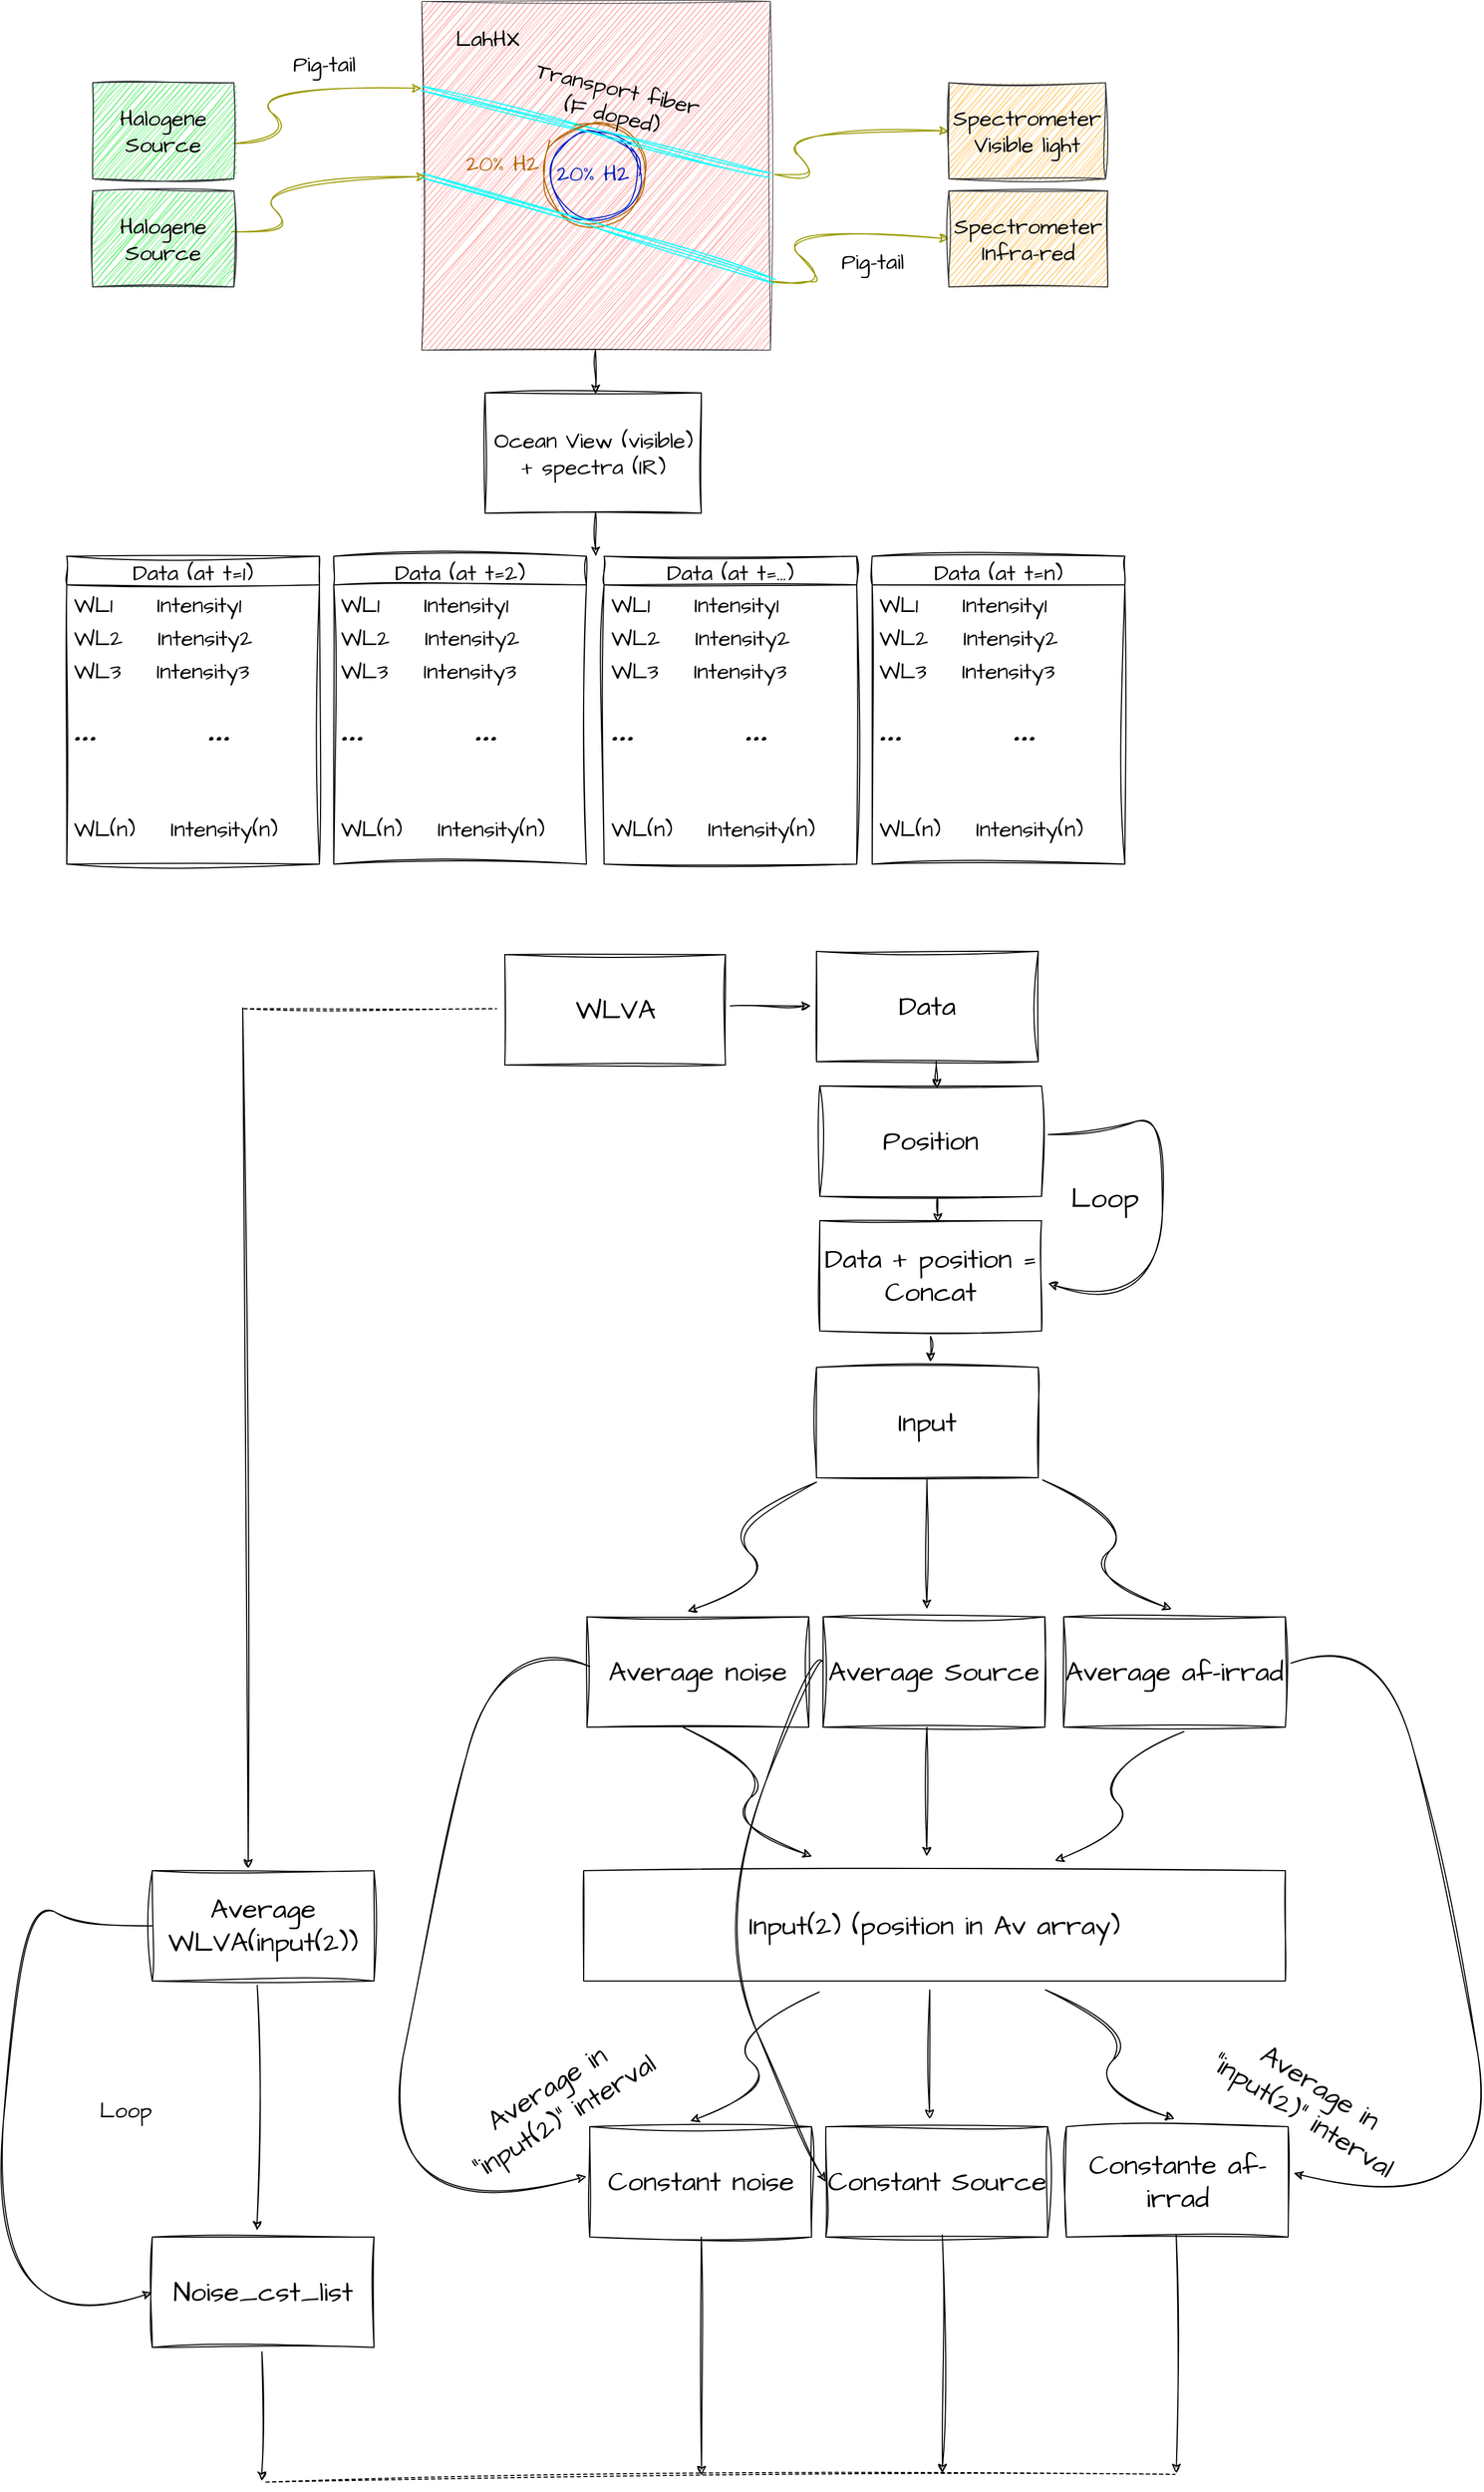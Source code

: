 <mxfile version="21.6.2" type="github">
  <diagram name="Page-1" id="1OkXnoBN4lo6xH4HQfAN">
    <mxGraphModel dx="1900" dy="1209" grid="0" gridSize="10" guides="1" tooltips="1" connect="1" arrows="1" fold="1" page="0" pageScale="1" pageWidth="850" pageHeight="1100" math="0" shadow="0">
      <root>
        <mxCell id="0" />
        <mxCell id="1" parent="0" />
        <mxCell id="of4Ct_fe_6J6juPlIohh-6" value="" style="whiteSpace=wrap;html=1;aspect=fixed;sketch=1;hachureGap=4;jiggle=2;curveFitting=1;fontFamily=Architects Daughter;fontSource=https%3A%2F%2Ffonts.googleapis.com%2Fcss%3Ffamily%3DArchitects%2BDaughter;fontSize=20;fillColor=#ff2d2d;strokeWidth=0.5;" parent="1" vertex="1">
          <mxGeometry x="291" y="-36" width="316" height="316" as="geometry" />
        </mxCell>
        <mxCell id="of4Ct_fe_6J6juPlIohh-7" value="" style="curved=1;endArrow=classic;html=1;rounded=0;sketch=1;hachureGap=4;jiggle=2;curveFitting=1;fontFamily=Architects Daughter;fontSource=https%3A%2F%2Ffonts.googleapis.com%2Fcss%3Ffamily%3DArchitects%2BDaughter;fontSize=16;entryX=0;entryY=0.25;entryDx=0;entryDy=0;exitX=1;exitY=0.632;exitDx=0;exitDy=0;exitPerimeter=0;fillColor=#0050ef;strokeColor=#999900;" parent="1" source="of4Ct_fe_6J6juPlIohh-12" target="of4Ct_fe_6J6juPlIohh-6" edge="1">
          <mxGeometry width="50" height="50" relative="1" as="geometry">
            <mxPoint x="130" y="90" as="sourcePoint" />
            <mxPoint x="180" y="40" as="targetPoint" />
            <Array as="points">
              <mxPoint x="180" y="90" />
              <mxPoint x="130" y="40" />
            </Array>
          </mxGeometry>
        </mxCell>
        <mxCell id="of4Ct_fe_6J6juPlIohh-8" value="" style="curved=1;endArrow=classic;html=1;rounded=0;sketch=1;hachureGap=4;jiggle=2;curveFitting=1;fontFamily=Architects Daughter;fontSource=https%3A%2F%2Ffonts.googleapis.com%2Fcss%3Ffamily%3DArchitects%2BDaughter;fontSize=16;exitX=0.984;exitY=0.425;exitDx=0;exitDy=0;exitPerimeter=0;fillColor=#fad7ac;strokeColor=#999900;" parent="1" source="of4Ct_fe_6J6juPlIohh-13" edge="1">
          <mxGeometry width="50" height="50" relative="1" as="geometry">
            <mxPoint x="132" y="177" as="sourcePoint" />
            <mxPoint x="295" y="123" as="targetPoint" />
            <Array as="points">
              <mxPoint x="182" y="177" />
              <mxPoint x="132" y="127" />
            </Array>
          </mxGeometry>
        </mxCell>
        <mxCell id="of4Ct_fe_6J6juPlIohh-10" value="" style="curved=1;endArrow=classic;html=1;rounded=0;sketch=1;hachureGap=4;jiggle=2;curveFitting=1;fontFamily=Architects Daughter;fontSource=https%3A%2F%2Ffonts.googleapis.com%2Fcss%3Ffamily%3DArchitects%2BDaughter;fontSize=16;entryX=0;entryY=0.5;entryDx=0;entryDy=0;fillColor=#0050ef;strokeColor=#999900;" parent="1" target="of4Ct_fe_6J6juPlIohh-14" edge="1">
          <mxGeometry width="50" height="50" relative="1" as="geometry">
            <mxPoint x="611" y="121" as="sourcePoint" />
            <mxPoint x="769" y="82" as="targetPoint" />
            <Array as="points">
              <mxPoint x="658" y="129" />
              <mxPoint x="608" y="79" />
            </Array>
          </mxGeometry>
        </mxCell>
        <mxCell id="of4Ct_fe_6J6juPlIohh-11" value="" style="curved=1;endArrow=classic;html=1;rounded=0;sketch=1;hachureGap=4;jiggle=2;curveFitting=1;fontFamily=Architects Daughter;fontSource=https%3A%2F%2Ffonts.googleapis.com%2Fcss%3Ffamily%3DArchitects%2BDaughter;fontSize=16;entryX=0;entryY=0.5;entryDx=0;entryDy=0;fillColor=#fad7ac;strokeColor=#999900;" parent="1" target="of4Ct_fe_6J6juPlIohh-15" edge="1">
          <mxGeometry width="50" height="50" relative="1" as="geometry">
            <mxPoint x="607" y="218" as="sourcePoint" />
            <mxPoint x="768" y="171" as="targetPoint" />
            <Array as="points">
              <mxPoint x="628" y="218" />
              <mxPoint x="657" y="218" />
              <mxPoint x="607" y="168" />
            </Array>
          </mxGeometry>
        </mxCell>
        <mxCell id="of4Ct_fe_6J6juPlIohh-12" value="&lt;div&gt;Halogene&lt;/div&gt;&lt;div&gt;&lt;div&gt;Source&lt;/div&gt;&lt;/div&gt;" style="rounded=0;whiteSpace=wrap;html=1;sketch=1;hachureGap=4;jiggle=2;curveFitting=1;fontFamily=Architects Daughter;fontSource=https%3A%2F%2Ffonts.googleapis.com%2Fcss%3Ffamily%3DArchitects%2BDaughter;fontSize=20;fillColor=#28EB42;strokeColor=#36393d;" parent="1" vertex="1">
          <mxGeometry x="-7" y="38" width="128" height="87" as="geometry" />
        </mxCell>
        <mxCell id="of4Ct_fe_6J6juPlIohh-13" value="&lt;div&gt;Halogene&lt;/div&gt;&lt;div&gt;&lt;div&gt;Source&lt;/div&gt;&lt;/div&gt;" style="rounded=0;whiteSpace=wrap;html=1;sketch=1;hachureGap=4;jiggle=2;curveFitting=1;fontFamily=Architects Daughter;fontSource=https%3A%2F%2Ffonts.googleapis.com%2Fcss%3Ffamily%3DArchitects%2BDaughter;fontSize=20;fillColor=#28EB42;strokeColor=#36393d;" parent="1" vertex="1">
          <mxGeometry x="-7" y="136" width="128" height="87" as="geometry" />
        </mxCell>
        <mxCell id="of4Ct_fe_6J6juPlIohh-14" value="&lt;div&gt;Spectrometer&lt;/div&gt;&lt;div&gt;Visible light&lt;br&gt;&lt;/div&gt;" style="rounded=0;whiteSpace=wrap;html=1;sketch=1;hachureGap=4;jiggle=2;curveFitting=1;fontFamily=Architects Daughter;fontSource=https%3A%2F%2Ffonts.googleapis.com%2Fcss%3Ffamily%3DArchitects%2BDaughter;fontSize=20;fillColor=#FFB83D;strokeColor=#36393d;" parent="1" vertex="1">
          <mxGeometry x="769" y="38" width="142" height="87" as="geometry" />
        </mxCell>
        <mxCell id="of4Ct_fe_6J6juPlIohh-15" value="&lt;div&gt;Spectrometer&lt;/div&gt;&lt;div&gt;Infra-red&lt;br&gt;&lt;/div&gt;" style="rounded=0;whiteSpace=wrap;html=1;sketch=1;hachureGap=4;jiggle=2;curveFitting=1;fontFamily=Architects Daughter;fontSource=https%3A%2F%2Ffonts.googleapis.com%2Fcss%3Ffamily%3DArchitects%2BDaughter;fontSize=20;fillColor=#FFB83D;strokeColor=#36393d;" parent="1" vertex="1">
          <mxGeometry x="769" y="136" width="144" height="87" as="geometry" />
        </mxCell>
        <mxCell id="of4Ct_fe_6J6juPlIohh-17" value="LahHX" style="rounded=0;whiteSpace=wrap;html=1;sketch=1;hachureGap=4;jiggle=2;curveFitting=1;fontFamily=Architects Daughter;fontSource=https%3A%2F%2Ffonts.googleapis.com%2Fcss%3Ffamily%3DArchitects%2BDaughter;fontSize=20;fillColor=none;strokeColor=none;" parent="1" vertex="1">
          <mxGeometry x="291" y="-32" width="120" height="60" as="geometry" />
        </mxCell>
        <mxCell id="of4Ct_fe_6J6juPlIohh-18" value="" style="ellipse;whiteSpace=wrap;html=1;aspect=fixed;sketch=1;hachureGap=4;jiggle=2;curveFitting=1;fontFamily=Architects Daughter;fontSource=https%3A%2F%2Ffonts.googleapis.com%2Fcss%3Ffamily%3DArchitects%2BDaughter;fontSize=20;fillColor=none;fontColor=#ffffff;strokeColor=#001DBC;" parent="1" vertex="1">
          <mxGeometry x="409" y="82" width="80" height="80" as="geometry" />
        </mxCell>
        <mxCell id="of4Ct_fe_6J6juPlIohh-19" value="" style="shape=link;html=1;rounded=0;sketch=1;hachureGap=4;jiggle=2;curveFitting=1;fontFamily=Architects Daughter;fontSource=https%3A%2F%2Ffonts.googleapis.com%2Fcss%3Ffamily%3DArchitects%2BDaughter;fontSize=16;entryX=0.5;entryY=0;entryDx=0;entryDy=0;fillColor=#e51400;strokeColor=#00FFFF;" parent="1" target="of4Ct_fe_6J6juPlIohh-18" edge="1">
          <mxGeometry width="100" relative="1" as="geometry">
            <mxPoint x="291" y="43" as="sourcePoint" />
            <mxPoint x="391" y="43" as="targetPoint" />
          </mxGeometry>
        </mxCell>
        <mxCell id="of4Ct_fe_6J6juPlIohh-22" value="" style="ellipse;whiteSpace=wrap;html=1;aspect=fixed;sketch=1;hachureGap=4;jiggle=2;curveFitting=1;fontFamily=Architects Daughter;fontSource=https%3A%2F%2Ffonts.googleapis.com%2Fcss%3Ffamily%3DArchitects%2BDaughter;fontSize=20;fillColor=none;strokeColor=#b46504;" parent="1" vertex="1">
          <mxGeometry x="400.5" y="74" width="92.25" height="92.25" as="geometry" />
        </mxCell>
        <mxCell id="of4Ct_fe_6J6juPlIohh-23" value="" style="shape=link;html=1;rounded=0;sketch=1;hachureGap=4;jiggle=2;curveFitting=1;fontFamily=Architects Daughter;fontSource=https%3A%2F%2Ffonts.googleapis.com%2Fcss%3Ffamily%3DArchitects%2BDaughter;fontSize=16;entryX=0.5;entryY=1;entryDx=0;entryDy=0;fillColor=#e51400;strokeColor=#00FFFF;exitX=0;exitY=0.5;exitDx=0;exitDy=0;" parent="1" source="of4Ct_fe_6J6juPlIohh-6" target="of4Ct_fe_6J6juPlIohh-22" edge="1">
          <mxGeometry width="100" relative="1" as="geometry">
            <mxPoint x="288" y="130" as="sourcePoint" />
            <mxPoint x="446" y="169" as="targetPoint" />
          </mxGeometry>
        </mxCell>
        <mxCell id="of4Ct_fe_6J6juPlIohh-24" value="" style="shape=link;html=1;rounded=0;sketch=1;hachureGap=4;jiggle=2;curveFitting=1;fontFamily=Architects Daughter;fontSource=https%3A%2F%2Ffonts.googleapis.com%2Fcss%3Ffamily%3DArchitects%2BDaughter;fontSize=16;entryX=1.013;entryY=0.804;entryDx=0;entryDy=0;fillColor=#e51400;strokeColor=#00FFFF;exitX=0.5;exitY=1;exitDx=0;exitDy=0;entryPerimeter=0;" parent="1" source="of4Ct_fe_6J6juPlIohh-22" target="of4Ct_fe_6J6juPlIohh-6" edge="1">
          <mxGeometry width="100" relative="1" as="geometry">
            <mxPoint x="437" y="166.25" as="sourcePoint" />
            <mxPoint x="591" y="210.25" as="targetPoint" />
          </mxGeometry>
        </mxCell>
        <mxCell id="of4Ct_fe_6J6juPlIohh-25" value="" style="shape=link;html=1;rounded=0;sketch=1;hachureGap=4;jiggle=2;curveFitting=1;fontFamily=Architects Daughter;fontSource=https%3A%2F%2Ffonts.googleapis.com%2Fcss%3Ffamily%3DArchitects%2BDaughter;fontSize=16;entryX=1;entryY=0.5;entryDx=0;entryDy=0;fillColor=#e51400;strokeColor=#00FFFF;" parent="1" target="of4Ct_fe_6J6juPlIohh-6" edge="1">
          <mxGeometry width="100" relative="1" as="geometry">
            <mxPoint x="441" y="80" as="sourcePoint" />
            <mxPoint x="607" y="44" as="targetPoint" />
          </mxGeometry>
        </mxCell>
        <mxCell id="of4Ct_fe_6J6juPlIohh-26" value="&lt;font color=&quot;#001dbc&quot;&gt;20% H2&lt;/font&gt;" style="text;html=1;strokeColor=none;fillColor=none;align=center;verticalAlign=middle;whiteSpace=wrap;rounded=0;fontSize=20;fontFamily=Architects Daughter;" parent="1" vertex="1">
          <mxGeometry x="400.5" y="93.63" width="91" height="53" as="geometry" />
        </mxCell>
        <mxCell id="of4Ct_fe_6J6juPlIohh-27" value="&lt;div&gt;&lt;font color=&quot;#b46504&quot;&gt;20% H2&lt;/font&gt;&lt;br&gt;&lt;/div&gt;" style="text;html=1;strokeColor=none;fillColor=none;align=center;verticalAlign=middle;whiteSpace=wrap;rounded=0;fontSize=20;fontFamily=Architects Daughter;" parent="1" vertex="1">
          <mxGeometry x="318.5" y="93.63" width="90.5" height="34" as="geometry" />
        </mxCell>
        <mxCell id="CZ60xeAcuP9uUxkzPjt6-6" value="Transport fiber (F doped)" style="text;html=1;strokeColor=none;fillColor=none;align=center;verticalAlign=middle;whiteSpace=wrap;rounded=0;fontSize=20;fontFamily=Architects Daughter;direction=west;rotation=13;" vertex="1" parent="1">
          <mxGeometry x="383" y="40" width="167" height="30" as="geometry" />
        </mxCell>
        <mxCell id="CZ60xeAcuP9uUxkzPjt6-7" value="Pig-tail" style="text;html=1;strokeColor=none;fillColor=none;align=center;verticalAlign=middle;whiteSpace=wrap;rounded=0;fontSize=20;fontFamily=Architects Daughter;" vertex="1" parent="1">
          <mxGeometry x="173" y="6" width="60" height="30" as="geometry" />
        </mxCell>
        <mxCell id="CZ60xeAcuP9uUxkzPjt6-8" value="Pig-tail" style="text;html=1;strokeColor=none;fillColor=none;align=center;verticalAlign=middle;whiteSpace=wrap;rounded=0;fontSize=20;fontFamily=Architects Daughter;" vertex="1" parent="1">
          <mxGeometry x="670" y="185" width="60" height="30" as="geometry" />
        </mxCell>
        <mxCell id="CZ60xeAcuP9uUxkzPjt6-35" value="Data (at t=1)" style="swimlane;fontStyle=0;childLayout=stackLayout;horizontal=1;startSize=26;horizontalStack=0;resizeParent=1;resizeParentMax=0;resizeLast=0;collapsible=1;marginBottom=0;align=center;fontSize=20;sketch=1;hachureGap=4;jiggle=2;curveFitting=1;fontFamily=Architects Daughter;fontSource=https%3A%2F%2Ffonts.googleapis.com%2Fcss%3Ffamily%3DArchitects%2BDaughter;" vertex="1" parent="1">
          <mxGeometry x="-30.5" y="467" width="229" height="279" as="geometry">
            <mxRectangle x="308" y="326" width="172" height="36" as="alternateBounds" />
          </mxGeometry>
        </mxCell>
        <mxCell id="CZ60xeAcuP9uUxkzPjt6-36" value="WL1&amp;nbsp;&amp;nbsp;&amp;nbsp;&amp;nbsp; Intensity1" style="text;strokeColor=none;fillColor=none;spacingLeft=4;spacingRight=4;overflow=hidden;rotatable=0;points=[[0,0.5],[1,0.5]];portConstraint=eastwest;fontSize=20;whiteSpace=wrap;html=1;fontFamily=Architects Daughter;" vertex="1" parent="CZ60xeAcuP9uUxkzPjt6-35">
          <mxGeometry y="26" width="229" height="30" as="geometry" />
        </mxCell>
        <mxCell id="CZ60xeAcuP9uUxkzPjt6-37" value="WL2 &amp;nbsp;&amp;nbsp; Intensity2" style="text;strokeColor=none;fillColor=none;spacingLeft=4;spacingRight=4;overflow=hidden;rotatable=0;points=[[0,0.5],[1,0.5]];portConstraint=eastwest;fontSize=20;whiteSpace=wrap;html=1;fontFamily=Architects Daughter;" vertex="1" parent="CZ60xeAcuP9uUxkzPjt6-35">
          <mxGeometry y="56" width="229" height="30" as="geometry" />
        </mxCell>
        <mxCell id="CZ60xeAcuP9uUxkzPjt6-38" value="WL3&amp;nbsp;&amp;nbsp;&amp;nbsp; Intensity3" style="text;strokeColor=none;fillColor=none;spacingLeft=4;spacingRight=4;overflow=hidden;rotatable=0;points=[[0,0.5],[1,0.5]];portConstraint=eastwest;fontSize=20;whiteSpace=wrap;html=1;fontFamily=Architects Daughter;" vertex="1" parent="CZ60xeAcuP9uUxkzPjt6-35">
          <mxGeometry y="86" width="229" height="30" as="geometry" />
        </mxCell>
        <mxCell id="CZ60xeAcuP9uUxkzPjt6-40" value="&lt;font style=&quot;font-size: 50px;&quot;&gt;...&amp;nbsp;&amp;nbsp;&amp;nbsp;&amp;nbsp; ...&lt;/font&gt;" style="text;strokeColor=none;fillColor=none;spacingLeft=4;spacingRight=4;overflow=hidden;rotatable=0;points=[[0,0.5],[1,0.5]];portConstraint=eastwest;fontSize=20;whiteSpace=wrap;html=1;fontFamily=Architects Daughter;" vertex="1" parent="CZ60xeAcuP9uUxkzPjt6-35">
          <mxGeometry y="116" width="229" height="113" as="geometry" />
        </mxCell>
        <mxCell id="CZ60xeAcuP9uUxkzPjt6-41" value="WL(n) &amp;nbsp;&amp;nbsp; Intensity(n)" style="text;strokeColor=none;fillColor=none;spacingLeft=4;spacingRight=4;overflow=hidden;rotatable=0;points=[[0,0.5],[1,0.5]];portConstraint=eastwest;fontSize=20;whiteSpace=wrap;html=1;fontFamily=Architects Daughter;" vertex="1" parent="CZ60xeAcuP9uUxkzPjt6-35">
          <mxGeometry y="229" width="229" height="50" as="geometry" />
        </mxCell>
        <mxCell id="CZ60xeAcuP9uUxkzPjt6-54" value="Data (at t=2)" style="swimlane;fontStyle=0;childLayout=stackLayout;horizontal=1;startSize=26;horizontalStack=0;resizeParent=1;resizeParentMax=0;resizeLast=0;collapsible=1;marginBottom=0;align=center;fontSize=20;sketch=1;hachureGap=4;jiggle=2;curveFitting=1;fontFamily=Architects Daughter;fontSource=https%3A%2F%2Ffonts.googleapis.com%2Fcss%3Ffamily%3DArchitects%2BDaughter;" vertex="1" parent="1">
          <mxGeometry x="211.5" y="467" width="229" height="279" as="geometry">
            <mxRectangle x="308" y="326" width="172" height="36" as="alternateBounds" />
          </mxGeometry>
        </mxCell>
        <mxCell id="CZ60xeAcuP9uUxkzPjt6-55" value="WL1&amp;nbsp;&amp;nbsp;&amp;nbsp;&amp;nbsp; Intensity1" style="text;strokeColor=none;fillColor=none;spacingLeft=4;spacingRight=4;overflow=hidden;rotatable=0;points=[[0,0.5],[1,0.5]];portConstraint=eastwest;fontSize=20;whiteSpace=wrap;html=1;fontFamily=Architects Daughter;" vertex="1" parent="CZ60xeAcuP9uUxkzPjt6-54">
          <mxGeometry y="26" width="229" height="30" as="geometry" />
        </mxCell>
        <mxCell id="CZ60xeAcuP9uUxkzPjt6-56" value="WL2 &amp;nbsp;&amp;nbsp; Intensity2" style="text;strokeColor=none;fillColor=none;spacingLeft=4;spacingRight=4;overflow=hidden;rotatable=0;points=[[0,0.5],[1,0.5]];portConstraint=eastwest;fontSize=20;whiteSpace=wrap;html=1;fontFamily=Architects Daughter;" vertex="1" parent="CZ60xeAcuP9uUxkzPjt6-54">
          <mxGeometry y="56" width="229" height="30" as="geometry" />
        </mxCell>
        <mxCell id="CZ60xeAcuP9uUxkzPjt6-57" value="WL3&amp;nbsp;&amp;nbsp;&amp;nbsp; Intensity3" style="text;strokeColor=none;fillColor=none;spacingLeft=4;spacingRight=4;overflow=hidden;rotatable=0;points=[[0,0.5],[1,0.5]];portConstraint=eastwest;fontSize=20;whiteSpace=wrap;html=1;fontFamily=Architects Daughter;" vertex="1" parent="CZ60xeAcuP9uUxkzPjt6-54">
          <mxGeometry y="86" width="229" height="30" as="geometry" />
        </mxCell>
        <mxCell id="CZ60xeAcuP9uUxkzPjt6-58" value="&lt;font style=&quot;font-size: 50px;&quot;&gt;...&amp;nbsp;&amp;nbsp;&amp;nbsp;&amp;nbsp; ...&lt;/font&gt;" style="text;strokeColor=none;fillColor=none;spacingLeft=4;spacingRight=4;overflow=hidden;rotatable=0;points=[[0,0.5],[1,0.5]];portConstraint=eastwest;fontSize=20;whiteSpace=wrap;html=1;fontFamily=Architects Daughter;" vertex="1" parent="CZ60xeAcuP9uUxkzPjt6-54">
          <mxGeometry y="116" width="229" height="113" as="geometry" />
        </mxCell>
        <mxCell id="CZ60xeAcuP9uUxkzPjt6-59" value="WL(n) &amp;nbsp;&amp;nbsp; Intensity(n)" style="text;strokeColor=none;fillColor=none;spacingLeft=4;spacingRight=4;overflow=hidden;rotatable=0;points=[[0,0.5],[1,0.5]];portConstraint=eastwest;fontSize=20;whiteSpace=wrap;html=1;fontFamily=Architects Daughter;" vertex="1" parent="CZ60xeAcuP9uUxkzPjt6-54">
          <mxGeometry y="229" width="229" height="50" as="geometry" />
        </mxCell>
        <mxCell id="CZ60xeAcuP9uUxkzPjt6-60" value="Data (at t=...)" style="swimlane;fontStyle=0;childLayout=stackLayout;horizontal=1;startSize=26;horizontalStack=0;resizeParent=1;resizeParentMax=0;resizeLast=0;collapsible=1;marginBottom=0;align=center;fontSize=20;sketch=1;hachureGap=4;jiggle=2;curveFitting=1;fontFamily=Architects Daughter;fontSource=https%3A%2F%2Ffonts.googleapis.com%2Fcss%3Ffamily%3DArchitects%2BDaughter;" vertex="1" parent="1">
          <mxGeometry x="456.5" y="467" width="229" height="279" as="geometry">
            <mxRectangle x="308" y="326" width="172" height="36" as="alternateBounds" />
          </mxGeometry>
        </mxCell>
        <mxCell id="CZ60xeAcuP9uUxkzPjt6-61" value="WL1&amp;nbsp;&amp;nbsp;&amp;nbsp;&amp;nbsp; Intensity1" style="text;strokeColor=none;fillColor=none;spacingLeft=4;spacingRight=4;overflow=hidden;rotatable=0;points=[[0,0.5],[1,0.5]];portConstraint=eastwest;fontSize=20;whiteSpace=wrap;html=1;fontFamily=Architects Daughter;" vertex="1" parent="CZ60xeAcuP9uUxkzPjt6-60">
          <mxGeometry y="26" width="229" height="30" as="geometry" />
        </mxCell>
        <mxCell id="CZ60xeAcuP9uUxkzPjt6-62" value="WL2 &amp;nbsp;&amp;nbsp; Intensity2" style="text;strokeColor=none;fillColor=none;spacingLeft=4;spacingRight=4;overflow=hidden;rotatable=0;points=[[0,0.5],[1,0.5]];portConstraint=eastwest;fontSize=20;whiteSpace=wrap;html=1;fontFamily=Architects Daughter;" vertex="1" parent="CZ60xeAcuP9uUxkzPjt6-60">
          <mxGeometry y="56" width="229" height="30" as="geometry" />
        </mxCell>
        <mxCell id="CZ60xeAcuP9uUxkzPjt6-63" value="WL3&amp;nbsp;&amp;nbsp;&amp;nbsp; Intensity3" style="text;strokeColor=none;fillColor=none;spacingLeft=4;spacingRight=4;overflow=hidden;rotatable=0;points=[[0,0.5],[1,0.5]];portConstraint=eastwest;fontSize=20;whiteSpace=wrap;html=1;fontFamily=Architects Daughter;" vertex="1" parent="CZ60xeAcuP9uUxkzPjt6-60">
          <mxGeometry y="86" width="229" height="30" as="geometry" />
        </mxCell>
        <mxCell id="CZ60xeAcuP9uUxkzPjt6-64" value="&lt;font style=&quot;font-size: 50px;&quot;&gt;...&amp;nbsp;&amp;nbsp;&amp;nbsp;&amp;nbsp; ...&lt;/font&gt;" style="text;strokeColor=none;fillColor=none;spacingLeft=4;spacingRight=4;overflow=hidden;rotatable=0;points=[[0,0.5],[1,0.5]];portConstraint=eastwest;fontSize=20;whiteSpace=wrap;html=1;fontFamily=Architects Daughter;" vertex="1" parent="CZ60xeAcuP9uUxkzPjt6-60">
          <mxGeometry y="116" width="229" height="113" as="geometry" />
        </mxCell>
        <mxCell id="CZ60xeAcuP9uUxkzPjt6-65" value="WL(n) &amp;nbsp;&amp;nbsp; Intensity(n)" style="text;strokeColor=none;fillColor=none;spacingLeft=4;spacingRight=4;overflow=hidden;rotatable=0;points=[[0,0.5],[1,0.5]];portConstraint=eastwest;fontSize=20;whiteSpace=wrap;html=1;fontFamily=Architects Daughter;" vertex="1" parent="CZ60xeAcuP9uUxkzPjt6-60">
          <mxGeometry y="229" width="229" height="50" as="geometry" />
        </mxCell>
        <mxCell id="CZ60xeAcuP9uUxkzPjt6-66" value="Data (at t=n)" style="swimlane;fontStyle=0;childLayout=stackLayout;horizontal=1;startSize=26;horizontalStack=0;resizeParent=1;resizeParentMax=0;resizeLast=0;collapsible=1;marginBottom=0;align=center;fontSize=20;sketch=1;hachureGap=4;jiggle=2;curveFitting=1;fontFamily=Architects Daughter;fontSource=https%3A%2F%2Ffonts.googleapis.com%2Fcss%3Ffamily%3DArchitects%2BDaughter;" vertex="1" parent="1">
          <mxGeometry x="699.5" y="467" width="229" height="279" as="geometry">
            <mxRectangle x="308" y="326" width="172" height="36" as="alternateBounds" />
          </mxGeometry>
        </mxCell>
        <mxCell id="CZ60xeAcuP9uUxkzPjt6-67" value="WL1&amp;nbsp;&amp;nbsp;&amp;nbsp;&amp;nbsp; Intensity1" style="text;strokeColor=none;fillColor=none;spacingLeft=4;spacingRight=4;overflow=hidden;rotatable=0;points=[[0,0.5],[1,0.5]];portConstraint=eastwest;fontSize=20;whiteSpace=wrap;html=1;fontFamily=Architects Daughter;" vertex="1" parent="CZ60xeAcuP9uUxkzPjt6-66">
          <mxGeometry y="26" width="229" height="30" as="geometry" />
        </mxCell>
        <mxCell id="CZ60xeAcuP9uUxkzPjt6-68" value="WL2 &amp;nbsp;&amp;nbsp; Intensity2" style="text;strokeColor=none;fillColor=none;spacingLeft=4;spacingRight=4;overflow=hidden;rotatable=0;points=[[0,0.5],[1,0.5]];portConstraint=eastwest;fontSize=20;whiteSpace=wrap;html=1;fontFamily=Architects Daughter;" vertex="1" parent="CZ60xeAcuP9uUxkzPjt6-66">
          <mxGeometry y="56" width="229" height="30" as="geometry" />
        </mxCell>
        <mxCell id="CZ60xeAcuP9uUxkzPjt6-69" value="WL3&amp;nbsp;&amp;nbsp;&amp;nbsp; Intensity3" style="text;strokeColor=none;fillColor=none;spacingLeft=4;spacingRight=4;overflow=hidden;rotatable=0;points=[[0,0.5],[1,0.5]];portConstraint=eastwest;fontSize=20;whiteSpace=wrap;html=1;fontFamily=Architects Daughter;" vertex="1" parent="CZ60xeAcuP9uUxkzPjt6-66">
          <mxGeometry y="86" width="229" height="30" as="geometry" />
        </mxCell>
        <mxCell id="CZ60xeAcuP9uUxkzPjt6-70" value="&lt;font style=&quot;font-size: 50px;&quot;&gt;...&amp;nbsp;&amp;nbsp;&amp;nbsp;&amp;nbsp; ...&lt;/font&gt;" style="text;strokeColor=none;fillColor=none;spacingLeft=4;spacingRight=4;overflow=hidden;rotatable=0;points=[[0,0.5],[1,0.5]];portConstraint=eastwest;fontSize=20;whiteSpace=wrap;html=1;fontFamily=Architects Daughter;" vertex="1" parent="CZ60xeAcuP9uUxkzPjt6-66">
          <mxGeometry y="116" width="229" height="113" as="geometry" />
        </mxCell>
        <mxCell id="CZ60xeAcuP9uUxkzPjt6-71" value="WL(n) &amp;nbsp;&amp;nbsp; Intensity(n)" style="text;strokeColor=none;fillColor=none;spacingLeft=4;spacingRight=4;overflow=hidden;rotatable=0;points=[[0,0.5],[1,0.5]];portConstraint=eastwest;fontSize=20;whiteSpace=wrap;html=1;fontFamily=Architects Daughter;" vertex="1" parent="CZ60xeAcuP9uUxkzPjt6-66">
          <mxGeometry y="229" width="229" height="50" as="geometry" />
        </mxCell>
        <mxCell id="CZ60xeAcuP9uUxkzPjt6-88" value="Ocean View (visible) + spectra (IR)" style="rounded=0;whiteSpace=wrap;html=1;sketch=1;hachureGap=4;jiggle=2;curveFitting=1;fontFamily=Architects Daughter;fontSource=https%3A%2F%2Ffonts.googleapis.com%2Fcss%3Ffamily%3DArchitects%2BDaughter;fontSize=20;" vertex="1" parent="1">
          <mxGeometry x="348.63" y="319" width="196" height="109" as="geometry" />
        </mxCell>
        <mxCell id="CZ60xeAcuP9uUxkzPjt6-90" value="&lt;font style=&quot;font-size: 25px;&quot;&gt;WLVA&lt;/font&gt;" style="rounded=0;whiteSpace=wrap;html=1;sketch=1;hachureGap=4;jiggle=2;curveFitting=1;fontFamily=Architects Daughter;fontSource=https%3A%2F%2Ffonts.googleapis.com%2Fcss%3Ffamily%3DArchitects%2BDaughter;fontSize=20;" vertex="1" parent="1">
          <mxGeometry x="366.5" y="828" width="200" height="100" as="geometry" />
        </mxCell>
        <mxCell id="CZ60xeAcuP9uUxkzPjt6-91" value="&lt;font style=&quot;font-size: 25px;&quot;&gt;Data&lt;/font&gt;" style="rounded=0;whiteSpace=wrap;html=1;sketch=1;hachureGap=4;jiggle=2;curveFitting=1;fontFamily=Architects Daughter;fontSource=https%3A%2F%2Ffonts.googleapis.com%2Fcss%3Ffamily%3DArchitects%2BDaughter;fontSize=20;" vertex="1" parent="1">
          <mxGeometry x="649" y="825" width="201" height="100" as="geometry" />
        </mxCell>
        <mxCell id="CZ60xeAcuP9uUxkzPjt6-92" value="&lt;font style=&quot;font-size: 25px;&quot;&gt;Data + position = Concat&lt;/font&gt;" style="rounded=0;whiteSpace=wrap;html=1;sketch=1;hachureGap=4;jiggle=2;curveFitting=1;fontFamily=Architects Daughter;fontSource=https%3A%2F%2Ffonts.googleapis.com%2Fcss%3Ffamily%3DArchitects%2BDaughter;fontSize=20;" vertex="1" parent="1">
          <mxGeometry x="652" y="1069" width="201" height="100" as="geometry" />
        </mxCell>
        <mxCell id="CZ60xeAcuP9uUxkzPjt6-93" value="&lt;font style=&quot;font-size: 25px;&quot;&gt;Input&lt;/font&gt;" style="rounded=0;whiteSpace=wrap;html=1;sketch=1;hachureGap=4;jiggle=2;curveFitting=1;fontFamily=Architects Daughter;fontSource=https%3A%2F%2Ffonts.googleapis.com%2Fcss%3Ffamily%3DArchitects%2BDaughter;fontSize=20;" vertex="1" parent="1">
          <mxGeometry x="649" y="1202" width="201" height="100" as="geometry" />
        </mxCell>
        <mxCell id="CZ60xeAcuP9uUxkzPjt6-95" value="" style="curved=1;endArrow=classic;html=1;rounded=0;sketch=1;hachureGap=4;jiggle=2;curveFitting=1;fontFamily=Architects Daughter;fontSource=https%3A%2F%2Ffonts.googleapis.com%2Fcss%3Ffamily%3DArchitects%2BDaughter;fontSize=16;" edge="1" parent="1">
          <mxGeometry width="50" height="50" relative="1" as="geometry">
            <mxPoint x="649" y="1306" as="sourcePoint" />
            <mxPoint x="532" y="1423" as="targetPoint" />
            <Array as="points">
              <mxPoint x="563" y="1345" />
              <mxPoint x="613" y="1395" />
            </Array>
          </mxGeometry>
        </mxCell>
        <mxCell id="CZ60xeAcuP9uUxkzPjt6-96" value="" style="curved=1;endArrow=classic;html=1;rounded=0;sketch=1;hachureGap=4;jiggle=2;curveFitting=1;fontFamily=Architects Daughter;fontSource=https%3A%2F%2Ffonts.googleapis.com%2Fcss%3Ffamily%3DArchitects%2BDaughter;fontSize=16;" edge="1" parent="1">
          <mxGeometry width="50" height="50" relative="1" as="geometry">
            <mxPoint x="854" y="1304" as="sourcePoint" />
            <mxPoint x="971" y="1421" as="targetPoint" />
            <Array as="points">
              <mxPoint x="940" y="1343" />
              <mxPoint x="890" y="1393" />
            </Array>
          </mxGeometry>
        </mxCell>
        <mxCell id="CZ60xeAcuP9uUxkzPjt6-97" value="" style="endArrow=classic;html=1;rounded=0;sketch=1;hachureGap=4;jiggle=2;curveFitting=1;fontFamily=Architects Daughter;fontSource=https%3A%2F%2Ffonts.googleapis.com%2Fcss%3Ffamily%3DArchitects%2BDaughter;fontSize=16;" edge="1" parent="1">
          <mxGeometry width="50" height="50" relative="1" as="geometry">
            <mxPoint x="749.16" y="1304" as="sourcePoint" />
            <mxPoint x="749" y="1421" as="targetPoint" />
          </mxGeometry>
        </mxCell>
        <mxCell id="CZ60xeAcuP9uUxkzPjt6-99" value="&lt;font style=&quot;font-size: 25px;&quot;&gt;Average noise&lt;/font&gt;" style="rounded=0;whiteSpace=wrap;html=1;sketch=1;hachureGap=4;jiggle=2;curveFitting=1;fontFamily=Architects Daughter;fontSource=https%3A%2F%2Ffonts.googleapis.com%2Fcss%3Ffamily%3DArchitects%2BDaughter;fontSize=20;" vertex="1" parent="1">
          <mxGeometry x="441" y="1428" width="201" height="100" as="geometry" />
        </mxCell>
        <mxCell id="CZ60xeAcuP9uUxkzPjt6-100" value="&lt;font style=&quot;font-size: 25px;&quot;&gt;Average Source&lt;/font&gt;" style="rounded=0;whiteSpace=wrap;html=1;sketch=1;hachureGap=4;jiggle=2;curveFitting=1;fontFamily=Architects Daughter;fontSource=https%3A%2F%2Ffonts.googleapis.com%2Fcss%3Ffamily%3DArchitects%2BDaughter;fontSize=20;" vertex="1" parent="1">
          <mxGeometry x="655" y="1428" width="201" height="100" as="geometry" />
        </mxCell>
        <mxCell id="CZ60xeAcuP9uUxkzPjt6-101" value="&lt;font style=&quot;font-size: 25px;&quot;&gt;Average af-irrad&lt;/font&gt;" style="rounded=0;whiteSpace=wrap;html=1;sketch=1;hachureGap=4;jiggle=2;curveFitting=1;fontFamily=Architects Daughter;fontSource=https%3A%2F%2Ffonts.googleapis.com%2Fcss%3Ffamily%3DArchitects%2BDaughter;fontSize=20;" vertex="1" parent="1">
          <mxGeometry x="873" y="1428" width="201" height="100" as="geometry" />
        </mxCell>
        <mxCell id="CZ60xeAcuP9uUxkzPjt6-105" value="" style="endArrow=classic;html=1;rounded=0;sketch=1;hachureGap=4;jiggle=2;curveFitting=1;fontFamily=Architects Daughter;fontSource=https%3A%2F%2Ffonts.googleapis.com%2Fcss%3Ffamily%3DArchitects%2BDaughter;fontSize=16;" edge="1" parent="1">
          <mxGeometry width="50" height="50" relative="1" as="geometry">
            <mxPoint x="571" y="874.5" as="sourcePoint" />
            <mxPoint x="644" y="874.5" as="targetPoint" />
          </mxGeometry>
        </mxCell>
        <mxCell id="CZ60xeAcuP9uUxkzPjt6-109" value="" style="curved=1;endArrow=classic;html=1;rounded=0;sketch=1;hachureGap=4;jiggle=2;curveFitting=1;fontFamily=Architects Daughter;fontSource=https%3A%2F%2Ffonts.googleapis.com%2Fcss%3Ffamily%3DArchitects%2BDaughter;fontSize=16;" edge="1" parent="1">
          <mxGeometry width="50" height="50" relative="1" as="geometry">
            <mxPoint x="859" y="991" as="sourcePoint" />
            <mxPoint x="859" y="1126" as="targetPoint" />
            <Array as="points">
              <mxPoint x="909" y="987" />
              <mxPoint x="969" y="971" />
              <mxPoint x="956" y="1155" />
            </Array>
          </mxGeometry>
        </mxCell>
        <mxCell id="CZ60xeAcuP9uUxkzPjt6-111" value="&lt;font style=&quot;font-size: 26px;&quot;&gt;Loop&lt;/font&gt;" style="text;html=1;strokeColor=none;fillColor=none;align=center;verticalAlign=middle;whiteSpace=wrap;rounded=0;fontSize=20;fontFamily=Architects Daughter;" vertex="1" parent="1">
          <mxGeometry x="873" y="1029" width="75" height="40" as="geometry" />
        </mxCell>
        <mxCell id="CZ60xeAcuP9uUxkzPjt6-112" value="" style="curved=1;endArrow=classic;html=1;rounded=0;sketch=1;hachureGap=4;jiggle=2;curveFitting=1;fontFamily=Architects Daughter;fontSource=https%3A%2F%2Ffonts.googleapis.com%2Fcss%3Ffamily%3DArchitects%2BDaughter;fontSize=16;" edge="1" parent="1">
          <mxGeometry width="50" height="50" relative="1" as="geometry">
            <mxPoint x="528" y="1528" as="sourcePoint" />
            <mxPoint x="645" y="1645" as="targetPoint" />
            <Array as="points">
              <mxPoint x="614" y="1567" />
              <mxPoint x="564" y="1617" />
            </Array>
          </mxGeometry>
        </mxCell>
        <mxCell id="CZ60xeAcuP9uUxkzPjt6-113" value="" style="curved=1;endArrow=classic;html=1;rounded=0;sketch=1;hachureGap=4;jiggle=2;curveFitting=1;fontFamily=Architects Daughter;fontSource=https%3A%2F%2Ffonts.googleapis.com%2Fcss%3Ffamily%3DArchitects%2BDaughter;fontSize=16;" edge="1" parent="1">
          <mxGeometry width="50" height="50" relative="1" as="geometry">
            <mxPoint x="982" y="1532" as="sourcePoint" />
            <mxPoint x="865" y="1649" as="targetPoint" />
            <Array as="points">
              <mxPoint x="896" y="1571" />
              <mxPoint x="946" y="1621" />
            </Array>
          </mxGeometry>
        </mxCell>
        <mxCell id="CZ60xeAcuP9uUxkzPjt6-114" value="" style="endArrow=classic;html=1;rounded=0;sketch=1;hachureGap=4;jiggle=2;curveFitting=1;fontFamily=Architects Daughter;fontSource=https%3A%2F%2Ffonts.googleapis.com%2Fcss%3Ffamily%3DArchitects%2BDaughter;fontSize=16;" edge="1" parent="1">
          <mxGeometry width="50" height="50" relative="1" as="geometry">
            <mxPoint x="749.07" y="1528" as="sourcePoint" />
            <mxPoint x="748.91" y="1645" as="targetPoint" />
          </mxGeometry>
        </mxCell>
        <mxCell id="CZ60xeAcuP9uUxkzPjt6-115" value="&lt;font style=&quot;font-size: 25px;&quot;&gt;Input(2) (position in Av array)&lt;/font&gt;" style="rounded=0;whiteSpace=wrap;html=1;sketch=1;hachureGap=4;jiggle=2;curveFitting=1;fontFamily=Architects Daughter;fontSource=https%3A%2F%2Ffonts.googleapis.com%2Fcss%3Ffamily%3DArchitects%2BDaughter;fontSize=20;" vertex="1" parent="1">
          <mxGeometry x="438" y="1658" width="636" height="100" as="geometry" />
        </mxCell>
        <mxCell id="CZ60xeAcuP9uUxkzPjt6-116" value="" style="curved=1;endArrow=classic;html=1;rounded=0;sketch=1;hachureGap=4;jiggle=2;curveFitting=1;fontFamily=Architects Daughter;fontSource=https%3A%2F%2Ffonts.googleapis.com%2Fcss%3Ffamily%3DArchitects%2BDaughter;fontSize=16;" edge="1" parent="1">
          <mxGeometry width="50" height="50" relative="1" as="geometry">
            <mxPoint x="651.5" y="1768" as="sourcePoint" />
            <mxPoint x="534.5" y="1885" as="targetPoint" />
            <Array as="points">
              <mxPoint x="565.5" y="1807" />
              <mxPoint x="615.5" y="1857" />
            </Array>
          </mxGeometry>
        </mxCell>
        <mxCell id="CZ60xeAcuP9uUxkzPjt6-117" value="" style="curved=1;endArrow=classic;html=1;rounded=0;sketch=1;hachureGap=4;jiggle=2;curveFitting=1;fontFamily=Architects Daughter;fontSource=https%3A%2F%2Ffonts.googleapis.com%2Fcss%3Ffamily%3DArchitects%2BDaughter;fontSize=16;" edge="1" parent="1">
          <mxGeometry width="50" height="50" relative="1" as="geometry">
            <mxPoint x="856.5" y="1766" as="sourcePoint" />
            <mxPoint x="973.5" y="1883" as="targetPoint" />
            <Array as="points">
              <mxPoint x="942.5" y="1805" />
              <mxPoint x="892.5" y="1855" />
            </Array>
          </mxGeometry>
        </mxCell>
        <mxCell id="CZ60xeAcuP9uUxkzPjt6-118" value="" style="endArrow=classic;html=1;rounded=0;sketch=1;hachureGap=4;jiggle=2;curveFitting=1;fontFamily=Architects Daughter;fontSource=https%3A%2F%2Ffonts.googleapis.com%2Fcss%3Ffamily%3DArchitects%2BDaughter;fontSize=16;" edge="1" parent="1">
          <mxGeometry width="50" height="50" relative="1" as="geometry">
            <mxPoint x="751.66" y="1766" as="sourcePoint" />
            <mxPoint x="751.5" y="1883" as="targetPoint" />
          </mxGeometry>
        </mxCell>
        <mxCell id="CZ60xeAcuP9uUxkzPjt6-119" value="&lt;font style=&quot;font-size: 25px;&quot;&gt;Constant noise&lt;/font&gt;" style="rounded=0;whiteSpace=wrap;html=1;sketch=1;hachureGap=4;jiggle=2;curveFitting=1;fontFamily=Architects Daughter;fontSource=https%3A%2F%2Ffonts.googleapis.com%2Fcss%3Ffamily%3DArchitects%2BDaughter;fontSize=20;" vertex="1" parent="1">
          <mxGeometry x="443.5" y="1890" width="201" height="100" as="geometry" />
        </mxCell>
        <mxCell id="CZ60xeAcuP9uUxkzPjt6-120" value="&lt;font style=&quot;font-size: 25px;&quot;&gt;Constant Source&lt;/font&gt;" style="rounded=0;whiteSpace=wrap;html=1;sketch=1;hachureGap=4;jiggle=2;curveFitting=1;fontFamily=Architects Daughter;fontSource=https%3A%2F%2Ffonts.googleapis.com%2Fcss%3Ffamily%3DArchitects%2BDaughter;fontSize=20;" vertex="1" parent="1">
          <mxGeometry x="657.5" y="1890" width="201" height="100" as="geometry" />
        </mxCell>
        <mxCell id="CZ60xeAcuP9uUxkzPjt6-121" value="&lt;font style=&quot;font-size: 25px;&quot;&gt;Constante af-irrad&lt;/font&gt;" style="rounded=0;whiteSpace=wrap;html=1;sketch=1;hachureGap=4;jiggle=2;curveFitting=1;fontFamily=Architects Daughter;fontSource=https%3A%2F%2Ffonts.googleapis.com%2Fcss%3Ffamily%3DArchitects%2BDaughter;fontSize=20;" vertex="1" parent="1">
          <mxGeometry x="875.5" y="1890" width="201" height="100" as="geometry" />
        </mxCell>
        <mxCell id="CZ60xeAcuP9uUxkzPjt6-122" value="" style="curved=1;endArrow=classic;html=1;rounded=0;sketch=1;hachureGap=4;jiggle=2;curveFitting=1;fontFamily=Architects Daughter;fontSource=https%3A%2F%2Ffonts.googleapis.com%2Fcss%3Ffamily%3DArchitects%2BDaughter;fontSize=16;entryX=1;entryY=0.5;entryDx=0;entryDy=0;exitX=1;exitY=0.5;exitDx=0;exitDy=0;" edge="1" parent="1">
          <mxGeometry width="50" height="50" relative="1" as="geometry">
            <mxPoint x="1079.0" y="1470" as="sourcePoint" />
            <mxPoint x="1081.5" y="1932" as="targetPoint" />
            <Array as="points">
              <mxPoint x="1161" y="1438" />
              <mxPoint x="1221" y="1666" />
              <mxPoint x="1276" y="1984" />
            </Array>
          </mxGeometry>
        </mxCell>
        <mxCell id="CZ60xeAcuP9uUxkzPjt6-123" value="" style="curved=1;endArrow=classic;html=1;rounded=0;sketch=1;hachureGap=4;jiggle=2;curveFitting=1;fontFamily=Architects Daughter;fontSource=https%3A%2F%2Ffonts.googleapis.com%2Fcss%3Ffamily%3DArchitects%2BDaughter;fontSize=16;entryX=1;entryY=0.5;entryDx=0;entryDy=0;exitX=1;exitY=0.5;exitDx=0;exitDy=0;" edge="1" parent="1">
          <mxGeometry width="50" height="50" relative="1" as="geometry">
            <mxPoint x="443.5" y="1473" as="sourcePoint" />
            <mxPoint x="440.5" y="1935" as="targetPoint" />
            <Array as="points">
              <mxPoint x="361.5" y="1441" />
              <mxPoint x="301.5" y="1669" />
              <mxPoint x="246.5" y="1987" />
            </Array>
          </mxGeometry>
        </mxCell>
        <mxCell id="CZ60xeAcuP9uUxkzPjt6-124" value="" style="curved=1;endArrow=classic;html=1;rounded=0;sketch=1;hachureGap=4;jiggle=2;curveFitting=1;fontFamily=Architects Daughter;fontSource=https%3A%2F%2Ffonts.googleapis.com%2Fcss%3Ffamily%3DArchitects%2BDaughter;fontSize=16;exitX=1;exitY=0.5;exitDx=0;exitDy=0;entryX=0;entryY=0.5;entryDx=0;entryDy=0;" edge="1" parent="1" target="CZ60xeAcuP9uUxkzPjt6-120">
          <mxGeometry width="50" height="50" relative="1" as="geometry">
            <mxPoint x="655" y="1470" as="sourcePoint" />
            <mxPoint x="652" y="1932" as="targetPoint" />
            <Array as="points">
              <mxPoint x="652" y="1449" />
              <mxPoint x="555" y="1703" />
              <mxPoint x="635" y="1905" />
            </Array>
          </mxGeometry>
        </mxCell>
        <mxCell id="CZ60xeAcuP9uUxkzPjt6-128" value="" style="endArrow=classic;html=1;rounded=0;sketch=1;hachureGap=4;jiggle=2;curveFitting=1;fontFamily=Architects Daughter;fontSource=https%3A%2F%2Ffonts.googleapis.com%2Fcss%3Ffamily%3DArchitects%2BDaughter;fontSize=16;" edge="1" parent="1">
          <mxGeometry width="50" height="50" relative="1" as="geometry">
            <mxPoint x="448.71" y="427" as="sourcePoint" />
            <mxPoint x="449" y="467" as="targetPoint" />
          </mxGeometry>
        </mxCell>
        <mxCell id="CZ60xeAcuP9uUxkzPjt6-129" value="" style="endArrow=classic;html=1;rounded=0;sketch=1;hachureGap=4;jiggle=2;curveFitting=1;fontFamily=Architects Daughter;fontSource=https%3A%2F%2Ffonts.googleapis.com%2Fcss%3Ffamily%3DArchitects%2BDaughter;fontSize=16;" edge="1" parent="1">
          <mxGeometry width="50" height="50" relative="1" as="geometry">
            <mxPoint x="448.71" y="280" as="sourcePoint" />
            <mxPoint x="449" y="320" as="targetPoint" />
          </mxGeometry>
        </mxCell>
        <mxCell id="CZ60xeAcuP9uUxkzPjt6-130" value="&lt;font style=&quot;font-size: 25px;&quot;&gt;Average in &quot;input(2)&quot; interval&lt;/font&gt;" style="text;html=1;strokeColor=none;fillColor=none;align=center;verticalAlign=middle;whiteSpace=wrap;rounded=0;fontSize=20;fontFamily=Architects Daughter;rotation=328;" vertex="1" parent="1">
          <mxGeometry x="310.6" y="1852.56" width="202.82" height="30" as="geometry" />
        </mxCell>
        <mxCell id="CZ60xeAcuP9uUxkzPjt6-131" value="&lt;font style=&quot;font-size: 25px;&quot;&gt;Average in &quot;input(2)&quot; interval&lt;/font&gt;" style="text;html=1;strokeColor=none;fillColor=none;align=center;verticalAlign=middle;whiteSpace=wrap;rounded=0;fontSize=20;fontFamily=Architects Daughter;rotation=32;flipH=1;flipV=1;" vertex="1" parent="1">
          <mxGeometry x="997.62" y="1851.82" width="200" height="30" as="geometry" />
        </mxCell>
        <mxCell id="CZ60xeAcuP9uUxkzPjt6-132" value="" style="endArrow=none;dashed=1;html=1;rounded=0;sketch=1;hachureGap=4;jiggle=2;curveFitting=1;fontFamily=Architects Daughter;fontSource=https%3A%2F%2Ffonts.googleapis.com%2Fcss%3Ffamily%3DArchitects%2BDaughter;fontSize=16;" edge="1" parent="1">
          <mxGeometry width="50" height="50" relative="1" as="geometry">
            <mxPoint x="130" y="877" as="sourcePoint" />
            <mxPoint x="359" y="877" as="targetPoint" />
            <Array as="points" />
          </mxGeometry>
        </mxCell>
        <mxCell id="CZ60xeAcuP9uUxkzPjt6-134" value="&lt;font style=&quot;font-size: 25px;&quot;&gt;Average WLVA(input(2))&lt;/font&gt;" style="rounded=0;whiteSpace=wrap;html=1;sketch=1;hachureGap=4;jiggle=2;curveFitting=1;fontFamily=Architects Daughter;fontSource=https%3A%2F%2Ffonts.googleapis.com%2Fcss%3Ffamily%3DArchitects%2BDaughter;fontSize=20;" vertex="1" parent="1">
          <mxGeometry x="47" y="1658" width="201" height="100" as="geometry" />
        </mxCell>
        <mxCell id="CZ60xeAcuP9uUxkzPjt6-135" value="" style="endArrow=classic;html=1;rounded=0;sketch=1;hachureGap=4;jiggle=2;curveFitting=1;fontFamily=Architects Daughter;fontSource=https%3A%2F%2Ffonts.googleapis.com%2Fcss%3Ffamily%3DArchitects%2BDaughter;fontSize=16;entryX=0.433;entryY=-0.02;entryDx=0;entryDy=0;entryPerimeter=0;" edge="1" parent="1" target="CZ60xeAcuP9uUxkzPjt6-134">
          <mxGeometry width="50" height="50" relative="1" as="geometry">
            <mxPoint x="129" y="876.2" as="sourcePoint" />
            <mxPoint x="129" y="1635" as="targetPoint" />
          </mxGeometry>
        </mxCell>
        <mxCell id="CZ60xeAcuP9uUxkzPjt6-137" value="" style="endArrow=classic;html=1;rounded=0;sketch=1;hachureGap=4;jiggle=2;curveFitting=1;fontFamily=Architects Daughter;fontSource=https%3A%2F%2Ffonts.googleapis.com%2Fcss%3Ffamily%3DArchitects%2BDaughter;fontSize=16;" edge="1" parent="1">
          <mxGeometry width="50" height="50" relative="1" as="geometry">
            <mxPoint x="142.16" y="1762" as="sourcePoint" />
            <mxPoint x="142" y="1984" as="targetPoint" />
          </mxGeometry>
        </mxCell>
        <mxCell id="CZ60xeAcuP9uUxkzPjt6-138" value="&lt;font style=&quot;font-size: 25px;&quot;&gt;Noise_cst_list&lt;/font&gt;" style="rounded=0;whiteSpace=wrap;html=1;sketch=1;hachureGap=4;jiggle=2;curveFitting=1;fontFamily=Architects Daughter;fontSource=https%3A%2F%2Ffonts.googleapis.com%2Fcss%3Ffamily%3DArchitects%2BDaughter;fontSize=20;" vertex="1" parent="1">
          <mxGeometry x="47" y="1990" width="201" height="100" as="geometry" />
        </mxCell>
        <mxCell id="CZ60xeAcuP9uUxkzPjt6-143" value="&lt;font style=&quot;font-size: 25px;&quot;&gt;Position&lt;/font&gt;" style="rounded=0;whiteSpace=wrap;html=1;sketch=1;hachureGap=4;jiggle=2;curveFitting=1;fontFamily=Architects Daughter;fontSource=https%3A%2F%2Ffonts.googleapis.com%2Fcss%3Ffamily%3DArchitects%2BDaughter;fontSize=20;" vertex="1" parent="1">
          <mxGeometry x="652" y="947" width="201" height="100" as="geometry" />
        </mxCell>
        <mxCell id="CZ60xeAcuP9uUxkzPjt6-145" value="" style="endArrow=classic;html=1;rounded=0;sketch=1;hachureGap=4;jiggle=2;curveFitting=1;fontFamily=Architects Daughter;fontSource=https%3A%2F%2Ffonts.googleapis.com%2Fcss%3Ffamily%3DArchitects%2BDaughter;fontSize=16;exitX=0.5;exitY=1;exitDx=0;exitDy=0;" edge="1" parent="1">
          <mxGeometry width="50" height="50" relative="1" as="geometry">
            <mxPoint x="757.51" y="925" as="sourcePoint" />
            <mxPoint x="758.483" y="949" as="targetPoint" />
          </mxGeometry>
        </mxCell>
        <mxCell id="CZ60xeAcuP9uUxkzPjt6-146" value="" style="endArrow=classic;html=1;rounded=0;sketch=1;hachureGap=4;jiggle=2;curveFitting=1;fontFamily=Architects Daughter;fontSource=https%3A%2F%2Ffonts.googleapis.com%2Fcss%3Ffamily%3DArchitects%2BDaughter;fontSize=16;exitX=0.53;exitY=1.01;exitDx=0;exitDy=0;exitPerimeter=0;entryX=0.533;entryY=0.018;entryDx=0;entryDy=0;entryPerimeter=0;" edge="1" parent="1" source="CZ60xeAcuP9uUxkzPjt6-143" target="CZ60xeAcuP9uUxkzPjt6-92">
          <mxGeometry width="50" height="50" relative="1" as="geometry">
            <mxPoint x="757.51" y="1045" as="sourcePoint" />
            <mxPoint x="758.483" y="1069" as="targetPoint" />
          </mxGeometry>
        </mxCell>
        <mxCell id="CZ60xeAcuP9uUxkzPjt6-147" value="" style="endArrow=classic;html=1;rounded=0;sketch=1;hachureGap=4;jiggle=2;curveFitting=1;fontFamily=Architects Daughter;fontSource=https%3A%2F%2Ffonts.googleapis.com%2Fcss%3Ffamily%3DArchitects%2BDaughter;fontSize=16;exitX=0.53;exitY=1.01;exitDx=0;exitDy=0;exitPerimeter=0;entryX=0.533;entryY=0.018;entryDx=0;entryDy=0;entryPerimeter=0;" edge="1" parent="1">
          <mxGeometry width="50" height="50" relative="1" as="geometry">
            <mxPoint x="752.36" y="1174" as="sourcePoint" />
            <mxPoint x="752.36" y="1197" as="targetPoint" />
          </mxGeometry>
        </mxCell>
        <mxCell id="CZ60xeAcuP9uUxkzPjt6-148" value="" style="curved=1;endArrow=classic;html=1;rounded=0;sketch=1;hachureGap=4;jiggle=2;curveFitting=1;fontFamily=Architects Daughter;fontSource=https%3A%2F%2Ffonts.googleapis.com%2Fcss%3Ffamily%3DArchitects%2BDaughter;fontSize=16;exitX=0;exitY=0.5;exitDx=0;exitDy=0;entryX=0;entryY=0.5;entryDx=0;entryDy=0;" edge="1" parent="1" source="CZ60xeAcuP9uUxkzPjt6-134" target="CZ60xeAcuP9uUxkzPjt6-138">
          <mxGeometry width="50" height="50" relative="1" as="geometry">
            <mxPoint x="23" y="1791" as="sourcePoint" />
            <mxPoint x="23" y="1926" as="targetPoint" />
            <Array as="points">
              <mxPoint x="-10" y="1710" />
              <mxPoint x="-74" y="1680" />
              <mxPoint x="-102" y="2092" />
            </Array>
          </mxGeometry>
        </mxCell>
        <mxCell id="CZ60xeAcuP9uUxkzPjt6-149" value="Loop" style="text;html=1;strokeColor=none;fillColor=none;align=center;verticalAlign=middle;whiteSpace=wrap;rounded=0;fontSize=20;fontFamily=Architects Daughter;" vertex="1" parent="1">
          <mxGeometry x="-7" y="1860" width="60" height="30" as="geometry" />
        </mxCell>
        <mxCell id="CZ60xeAcuP9uUxkzPjt6-151" value="" style="endArrow=none;dashed=1;html=1;rounded=0;sketch=1;hachureGap=4;jiggle=2;curveFitting=1;fontFamily=Architects Daughter;fontSource=https%3A%2F%2Ffonts.googleapis.com%2Fcss%3Ffamily%3DArchitects%2BDaughter;fontSize=16;" edge="1" parent="1">
          <mxGeometry width="50" height="50" relative="1" as="geometry">
            <mxPoint x="150" y="2212" as="sourcePoint" />
            <mxPoint x="974" y="2205" as="targetPoint" />
            <Array as="points" />
          </mxGeometry>
        </mxCell>
        <mxCell id="CZ60xeAcuP9uUxkzPjt6-152" value="" style="endArrow=classic;html=1;rounded=0;sketch=1;hachureGap=4;jiggle=2;curveFitting=1;fontFamily=Architects Daughter;fontSource=https%3A%2F%2Ffonts.googleapis.com%2Fcss%3Ffamily%3DArchitects%2BDaughter;fontSize=16;" edge="1" parent="1">
          <mxGeometry width="50" height="50" relative="1" as="geometry">
            <mxPoint x="146.41" y="2094" as="sourcePoint" />
            <mxPoint x="146.25" y="2211" as="targetPoint" />
          </mxGeometry>
        </mxCell>
        <mxCell id="CZ60xeAcuP9uUxkzPjt6-153" value="" style="endArrow=classic;html=1;rounded=0;sketch=1;hachureGap=4;jiggle=2;curveFitting=1;fontFamily=Architects Daughter;fontSource=https%3A%2F%2Ffonts.googleapis.com%2Fcss%3Ffamily%3DArchitects%2BDaughter;fontSize=16;" edge="1" parent="1">
          <mxGeometry width="50" height="50" relative="1" as="geometry">
            <mxPoint x="544.63" y="1990" as="sourcePoint" />
            <mxPoint x="544.84" y="2206" as="targetPoint" />
          </mxGeometry>
        </mxCell>
        <mxCell id="CZ60xeAcuP9uUxkzPjt6-155" value="" style="endArrow=classic;html=1;rounded=0;sketch=1;hachureGap=4;jiggle=2;curveFitting=1;fontFamily=Architects Daughter;fontSource=https%3A%2F%2Ffonts.googleapis.com%2Fcss%3Ffamily%3DArchitects%2BDaughter;fontSize=16;" edge="1" parent="1">
          <mxGeometry width="50" height="50" relative="1" as="geometry">
            <mxPoint x="763" y="1988" as="sourcePoint" />
            <mxPoint x="763.21" y="2204" as="targetPoint" />
          </mxGeometry>
        </mxCell>
        <mxCell id="CZ60xeAcuP9uUxkzPjt6-156" value="" style="endArrow=classic;html=1;rounded=0;sketch=1;hachureGap=4;jiggle=2;curveFitting=1;fontFamily=Architects Daughter;fontSource=https%3A%2F%2Ffonts.googleapis.com%2Fcss%3Ffamily%3DArchitects%2BDaughter;fontSize=16;" edge="1" parent="1">
          <mxGeometry width="50" height="50" relative="1" as="geometry">
            <mxPoint x="975" y="1988" as="sourcePoint" />
            <mxPoint x="975.21" y="2204" as="targetPoint" />
          </mxGeometry>
        </mxCell>
      </root>
    </mxGraphModel>
  </diagram>
</mxfile>
